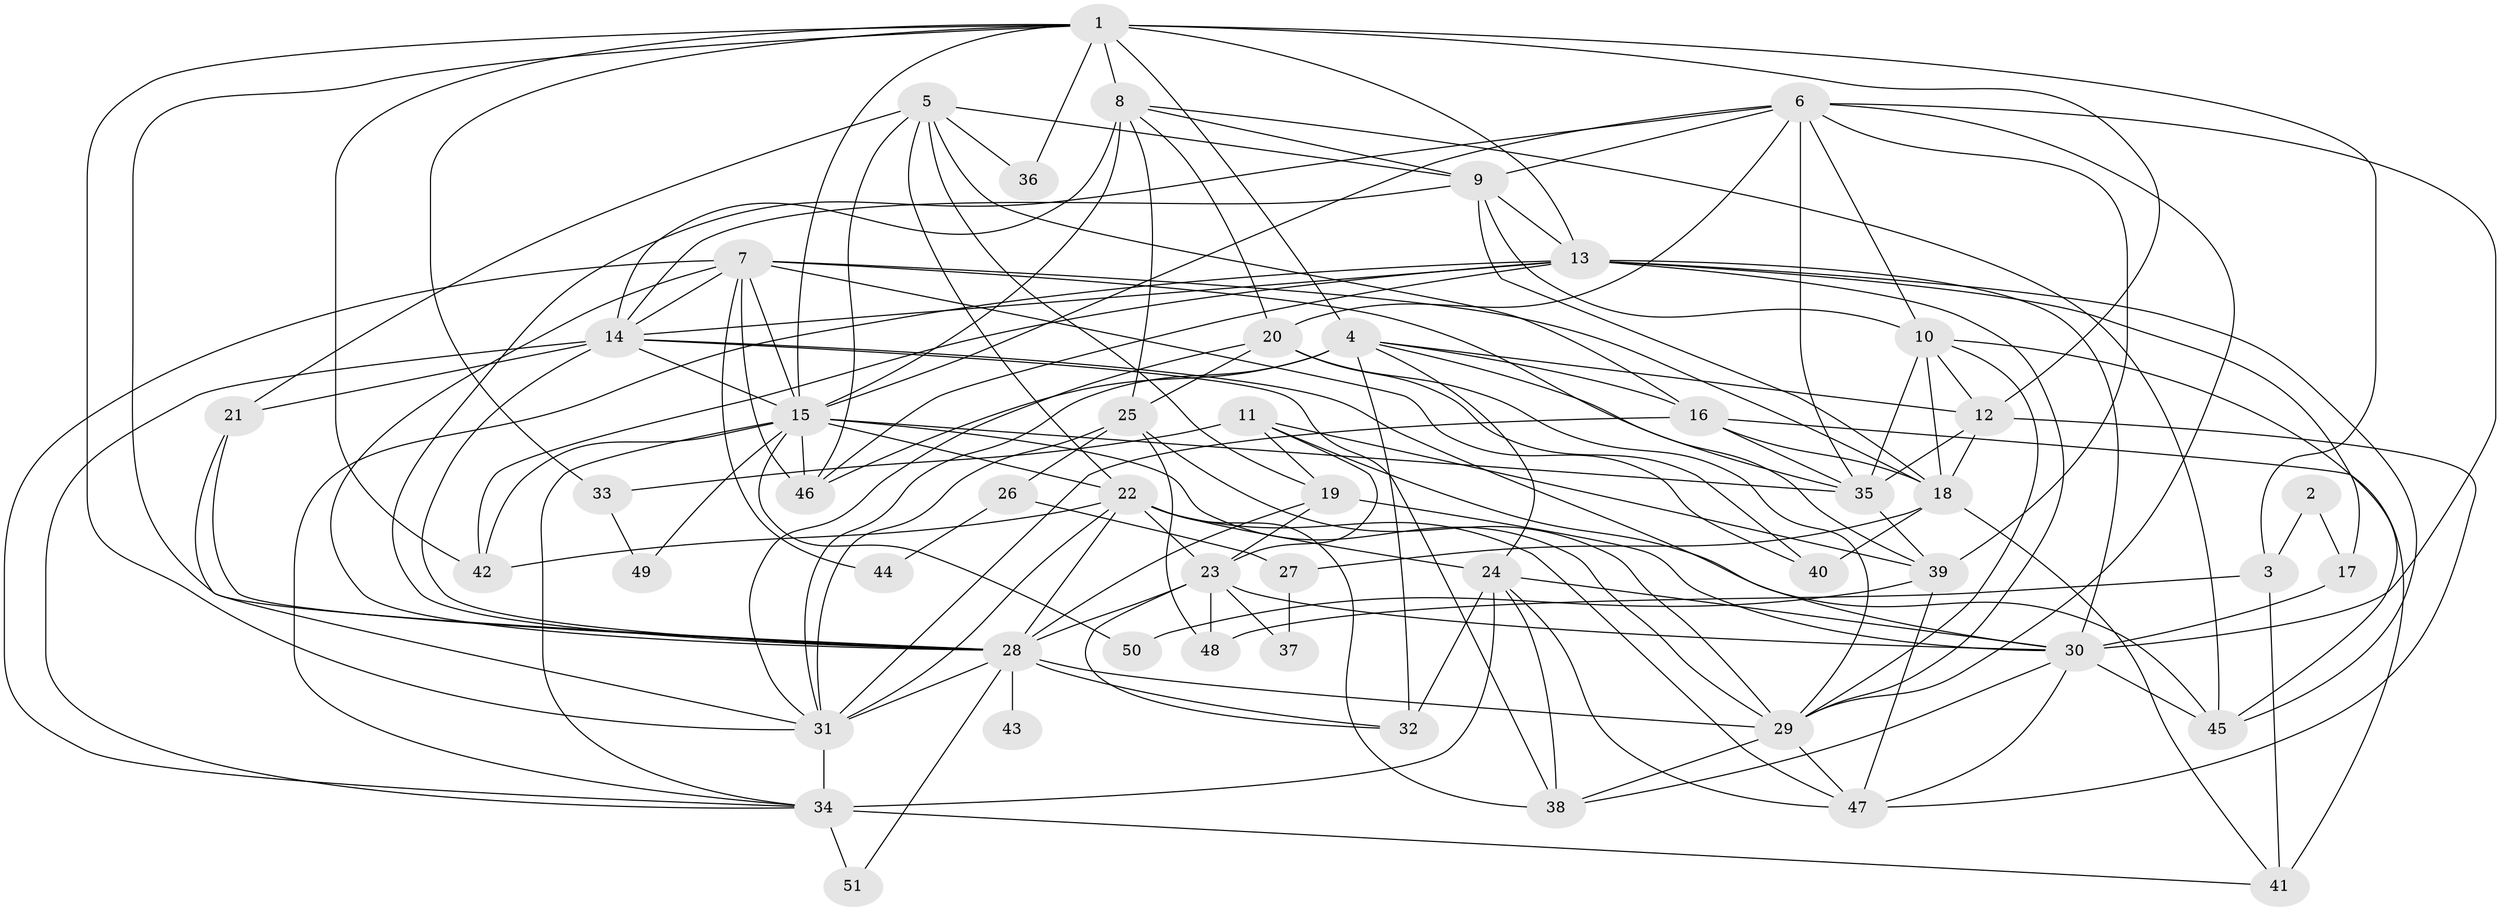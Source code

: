 // original degree distribution, {3: 0.29365079365079366, 2: 0.11904761904761904, 4: 0.2698412698412698, 6: 0.10317460317460317, 5: 0.16666666666666666, 7: 0.03968253968253968, 9: 0.007936507936507936}
// Generated by graph-tools (version 1.1) at 2025/51/03/04/25 22:51:04]
// undirected, 51 vertices, 150 edges
graph export_dot {
  node [color=gray90,style=filled];
  1;
  2;
  3;
  4;
  5;
  6;
  7;
  8;
  9;
  10;
  11;
  12;
  13;
  14;
  15;
  16;
  17;
  18;
  19;
  20;
  21;
  22;
  23;
  24;
  25;
  26;
  27;
  28;
  29;
  30;
  31;
  32;
  33;
  34;
  35;
  36;
  37;
  38;
  39;
  40;
  41;
  42;
  43;
  44;
  45;
  46;
  47;
  48;
  49;
  50;
  51;
  1 -- 3 [weight=1.0];
  1 -- 4 [weight=2.0];
  1 -- 8 [weight=1.0];
  1 -- 12 [weight=1.0];
  1 -- 13 [weight=2.0];
  1 -- 15 [weight=2.0];
  1 -- 28 [weight=1.0];
  1 -- 31 [weight=1.0];
  1 -- 33 [weight=1.0];
  1 -- 36 [weight=1.0];
  1 -- 42 [weight=1.0];
  2 -- 3 [weight=1.0];
  2 -- 17 [weight=1.0];
  3 -- 41 [weight=1.0];
  3 -- 48 [weight=1.0];
  4 -- 12 [weight=1.0];
  4 -- 16 [weight=1.0];
  4 -- 24 [weight=1.0];
  4 -- 31 [weight=1.0];
  4 -- 32 [weight=1.0];
  4 -- 35 [weight=1.0];
  4 -- 46 [weight=2.0];
  5 -- 9 [weight=2.0];
  5 -- 16 [weight=1.0];
  5 -- 19 [weight=1.0];
  5 -- 21 [weight=2.0];
  5 -- 22 [weight=1.0];
  5 -- 36 [weight=1.0];
  5 -- 46 [weight=1.0];
  6 -- 9 [weight=1.0];
  6 -- 10 [weight=1.0];
  6 -- 15 [weight=1.0];
  6 -- 20 [weight=1.0];
  6 -- 28 [weight=1.0];
  6 -- 29 [weight=1.0];
  6 -- 30 [weight=1.0];
  6 -- 35 [weight=1.0];
  6 -- 39 [weight=1.0];
  7 -- 14 [weight=2.0];
  7 -- 15 [weight=1.0];
  7 -- 18 [weight=1.0];
  7 -- 28 [weight=1.0];
  7 -- 34 [weight=1.0];
  7 -- 39 [weight=1.0];
  7 -- 40 [weight=1.0];
  7 -- 44 [weight=1.0];
  7 -- 46 [weight=1.0];
  8 -- 9 [weight=1.0];
  8 -- 14 [weight=4.0];
  8 -- 15 [weight=1.0];
  8 -- 20 [weight=1.0];
  8 -- 25 [weight=1.0];
  8 -- 45 [weight=1.0];
  9 -- 10 [weight=1.0];
  9 -- 13 [weight=2.0];
  9 -- 14 [weight=1.0];
  9 -- 18 [weight=1.0];
  10 -- 12 [weight=1.0];
  10 -- 18 [weight=3.0];
  10 -- 29 [weight=1.0];
  10 -- 35 [weight=1.0];
  10 -- 45 [weight=1.0];
  11 -- 19 [weight=1.0];
  11 -- 23 [weight=1.0];
  11 -- 33 [weight=1.0];
  11 -- 39 [weight=1.0];
  11 -- 45 [weight=1.0];
  12 -- 18 [weight=1.0];
  12 -- 35 [weight=1.0];
  12 -- 47 [weight=1.0];
  13 -- 14 [weight=1.0];
  13 -- 17 [weight=1.0];
  13 -- 29 [weight=1.0];
  13 -- 30 [weight=1.0];
  13 -- 34 [weight=1.0];
  13 -- 42 [weight=1.0];
  13 -- 45 [weight=1.0];
  13 -- 46 [weight=1.0];
  14 -- 15 [weight=1.0];
  14 -- 21 [weight=1.0];
  14 -- 28 [weight=1.0];
  14 -- 30 [weight=1.0];
  14 -- 34 [weight=1.0];
  14 -- 38 [weight=1.0];
  15 -- 22 [weight=1.0];
  15 -- 29 [weight=1.0];
  15 -- 34 [weight=1.0];
  15 -- 35 [weight=1.0];
  15 -- 42 [weight=2.0];
  15 -- 46 [weight=2.0];
  15 -- 49 [weight=1.0];
  15 -- 50 [weight=1.0];
  16 -- 18 [weight=1.0];
  16 -- 31 [weight=1.0];
  16 -- 35 [weight=1.0];
  16 -- 41 [weight=1.0];
  17 -- 30 [weight=1.0];
  18 -- 27 [weight=1.0];
  18 -- 40 [weight=1.0];
  18 -- 41 [weight=1.0];
  19 -- 23 [weight=1.0];
  19 -- 28 [weight=1.0];
  19 -- 30 [weight=1.0];
  20 -- 25 [weight=1.0];
  20 -- 29 [weight=1.0];
  20 -- 31 [weight=1.0];
  20 -- 40 [weight=1.0];
  21 -- 28 [weight=1.0];
  21 -- 31 [weight=1.0];
  22 -- 23 [weight=1.0];
  22 -- 24 [weight=2.0];
  22 -- 28 [weight=1.0];
  22 -- 31 [weight=1.0];
  22 -- 38 [weight=2.0];
  22 -- 42 [weight=1.0];
  22 -- 47 [weight=1.0];
  23 -- 28 [weight=1.0];
  23 -- 30 [weight=1.0];
  23 -- 32 [weight=1.0];
  23 -- 37 [weight=2.0];
  23 -- 48 [weight=1.0];
  24 -- 30 [weight=1.0];
  24 -- 32 [weight=1.0];
  24 -- 34 [weight=2.0];
  24 -- 38 [weight=1.0];
  24 -- 47 [weight=1.0];
  25 -- 26 [weight=1.0];
  25 -- 29 [weight=1.0];
  25 -- 31 [weight=2.0];
  25 -- 48 [weight=1.0];
  26 -- 27 [weight=1.0];
  26 -- 44 [weight=1.0];
  27 -- 37 [weight=1.0];
  28 -- 29 [weight=1.0];
  28 -- 31 [weight=1.0];
  28 -- 32 [weight=1.0];
  28 -- 43 [weight=2.0];
  28 -- 51 [weight=1.0];
  29 -- 38 [weight=2.0];
  29 -- 47 [weight=1.0];
  30 -- 38 [weight=1.0];
  30 -- 45 [weight=1.0];
  30 -- 47 [weight=1.0];
  31 -- 34 [weight=2.0];
  33 -- 49 [weight=1.0];
  34 -- 41 [weight=1.0];
  34 -- 51 [weight=1.0];
  35 -- 39 [weight=1.0];
  39 -- 47 [weight=1.0];
  39 -- 50 [weight=1.0];
}
